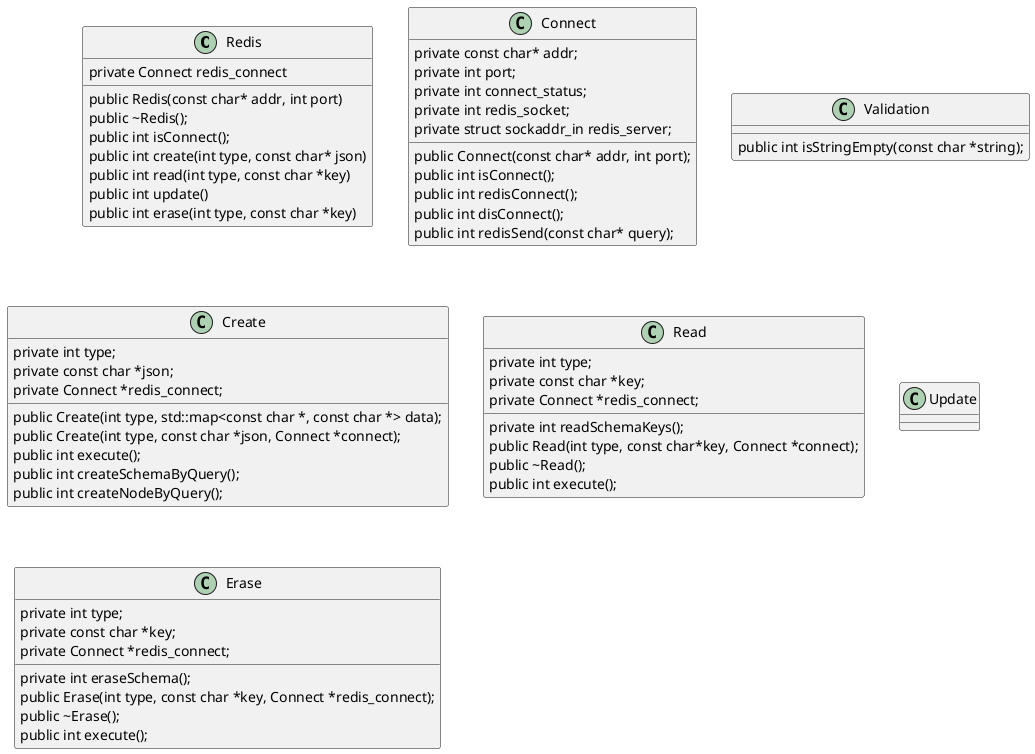 @startuml uml
class Redis
{
    private Connect redis_connect
    public Redis(const char* addr, int port)
    public ~Redis();
    public int isConnect();
    public int create(int type, const char* json)
    public int read(int type, const char *key)
    public int update()
    public int erase(int type, const char *key)
}
class Connect
{
    private const char* addr;
    private int port;
    private int connect_status;
    private int redis_socket;
    private struct sockaddr_in redis_server;
    public Connect(const char* addr, int port);
    public int isConnect();
    public int redisConnect();
    public int disConnect();
    public int redisSend(const char* query);
}
class Validation
{
    public int isStringEmpty(const char *string);
}
class Create
{
    private int type;
    private const char *json;
    private Connect *redis_connect;
    public Create(int type, std::map<const char *, const char *> data);
    public Create(int type, const char *json, Connect *connect);
    public int execute();
    public int createSchemaByQuery();
    public int createNodeByQuery();
}
class Read
{
    private int type;
    private const char *key;
    private Connect *redis_connect;
    private int readSchemaKeys();
    public Read(int type, const char*key, Connect *connect);
    public ~Read();
    public int execute();
}
class Update
class Erase
{
    private int eraseSchema();
    private int type;
    private const char *key;
    private Connect *redis_connect;
    public Erase(int type, const char *key, Connect *redis_connect);
    public ~Erase();
    public int execute();
}
@enduml